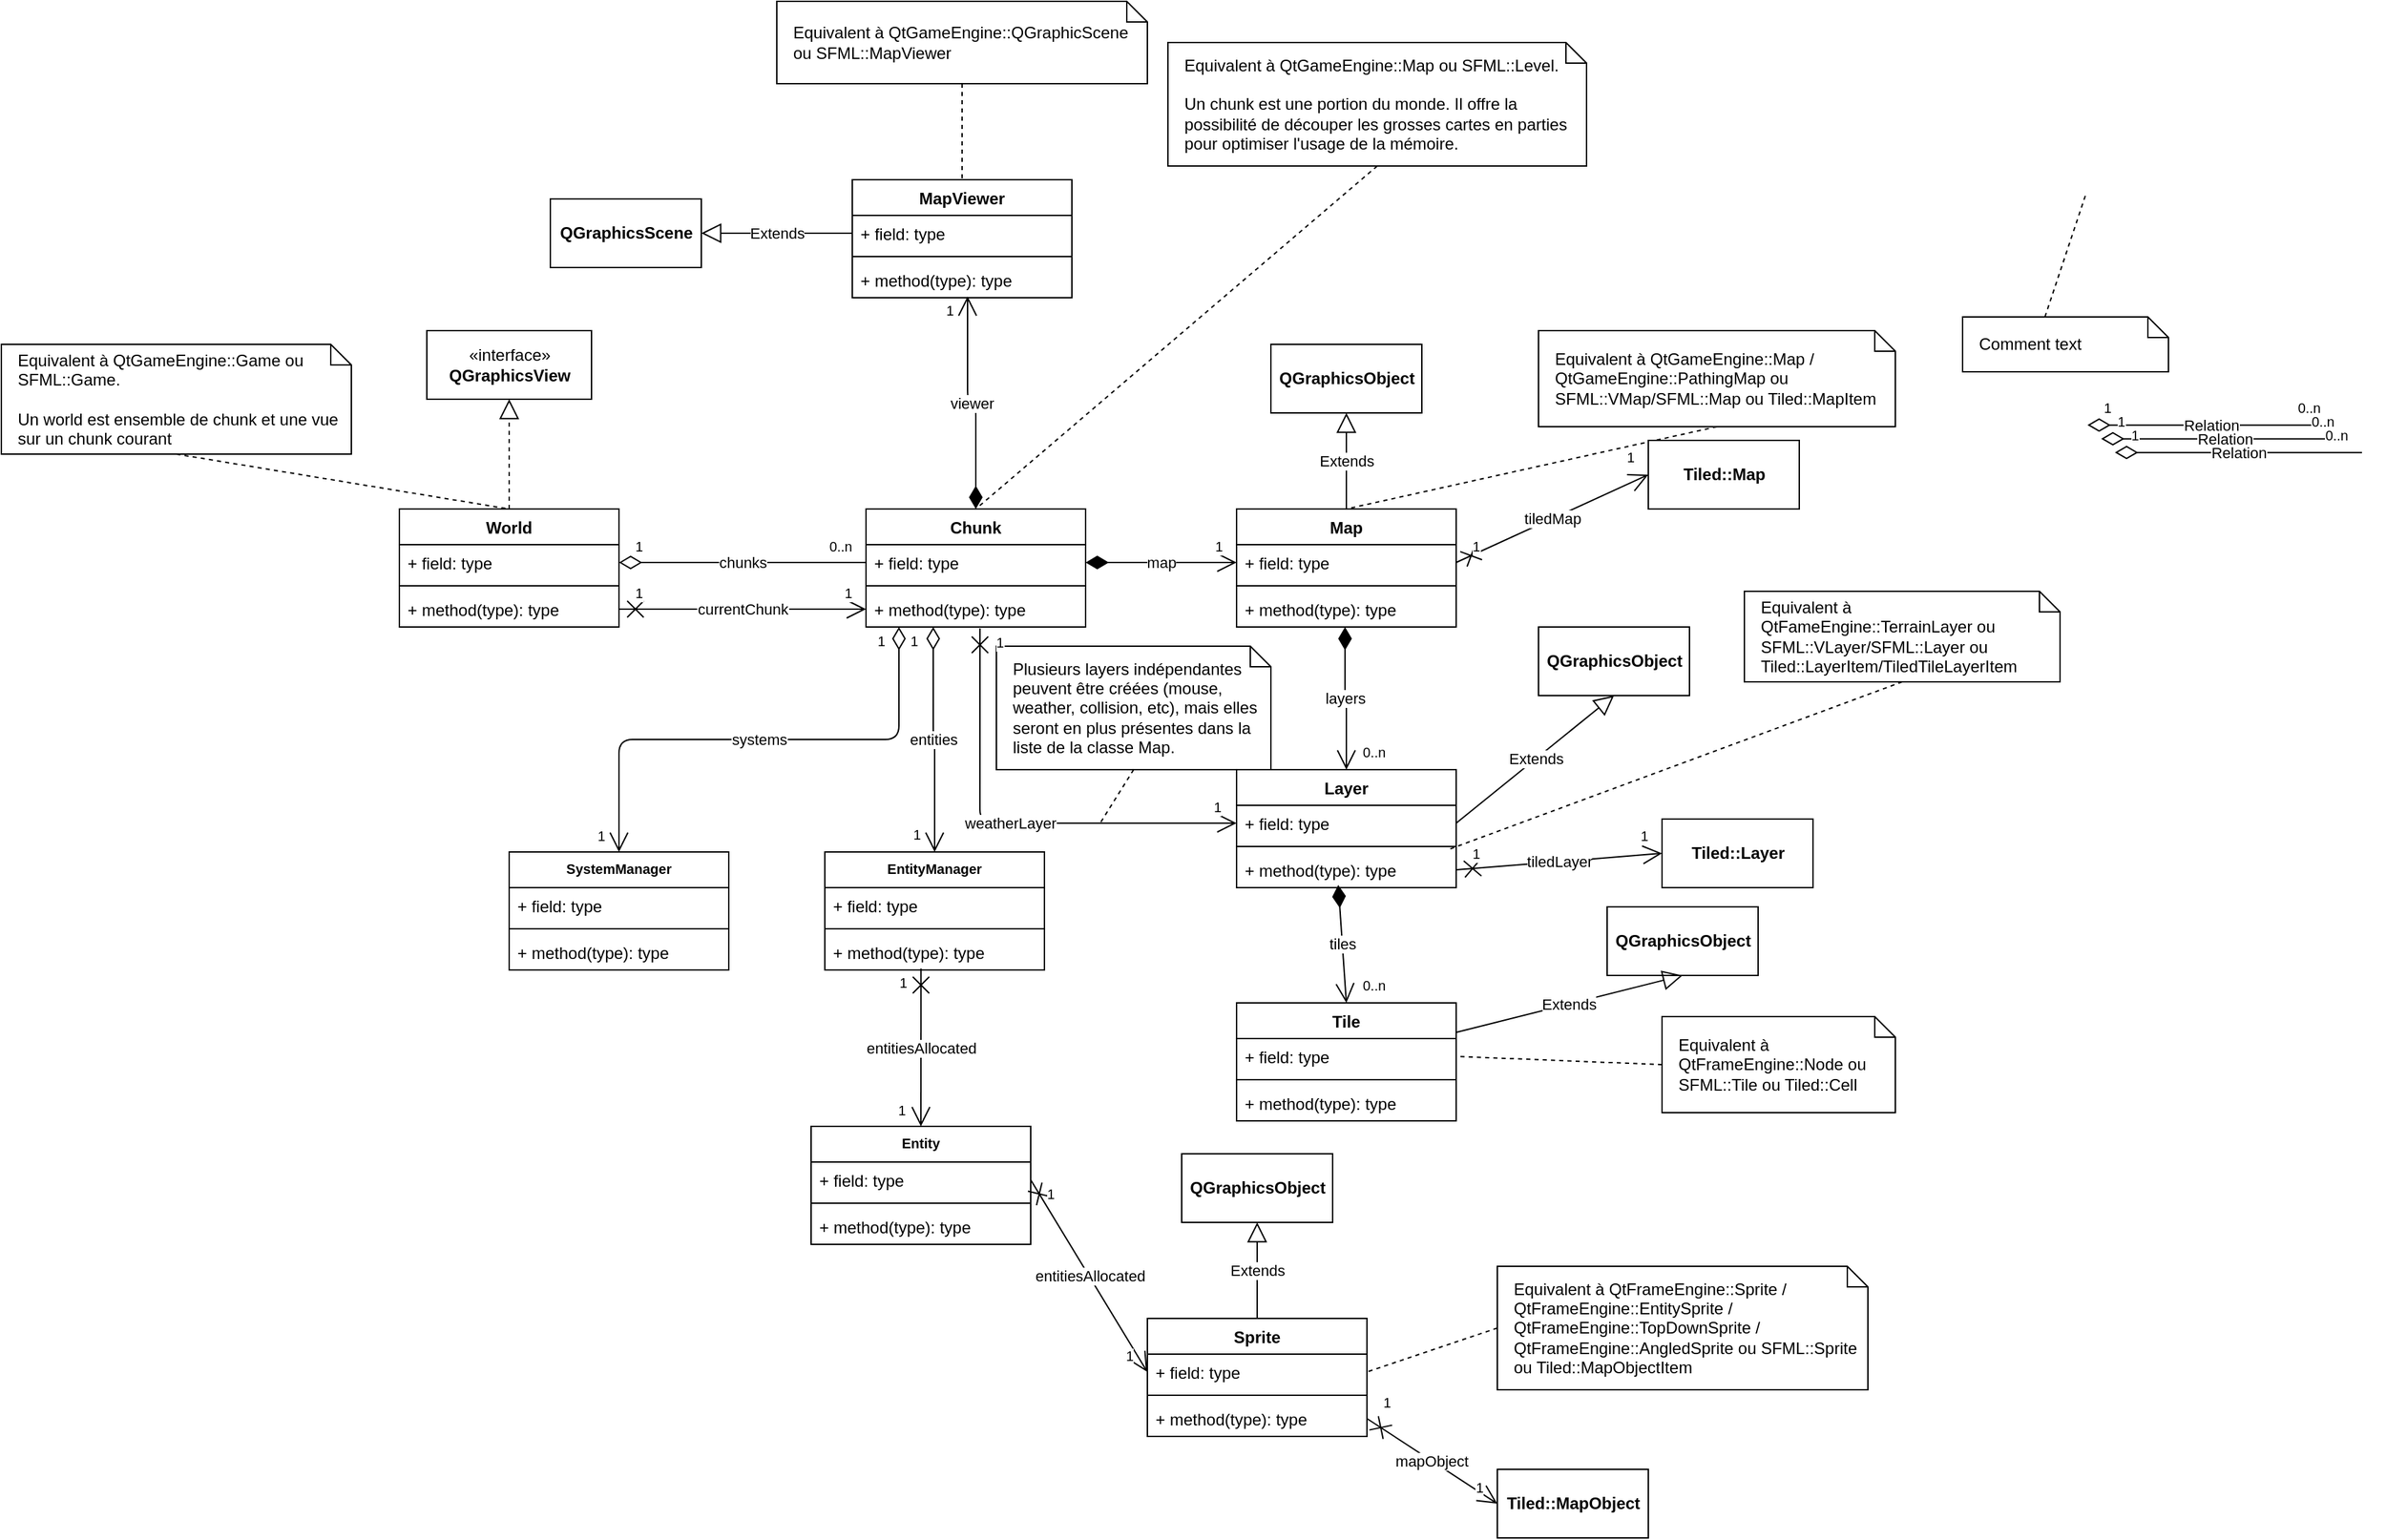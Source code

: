 <mxfile version="13.9.9" type="device"><diagram id="xiOiq24JkSzProiSVCCY" name="Page-1"><mxGraphModel dx="2591" dy="2486" grid="1" gridSize="10" guides="1" tooltips="1" connect="1" arrows="1" fold="1" page="1" pageScale="1" pageWidth="1169" pageHeight="1654" math="0" shadow="0"><root><mxCell id="0"/><mxCell id="1" parent="0"/><mxCell id="bohhxA9WNWS1U3EAJLv6-5" value="Map" style="swimlane;fontStyle=1;align=center;verticalAlign=top;childLayout=stackLayout;horizontal=1;startSize=26;horizontalStack=0;resizeParent=1;resizeParentMax=0;resizeLast=0;collapsible=1;marginBottom=0;" parent="1" vertex="1"><mxGeometry x="640" y="140" width="160" height="86" as="geometry"/></mxCell><mxCell id="bohhxA9WNWS1U3EAJLv6-6" value="+ field: type" style="text;strokeColor=none;fillColor=none;align=left;verticalAlign=top;spacingLeft=4;spacingRight=4;overflow=hidden;rotatable=0;points=[[0,0.5],[1,0.5]];portConstraint=eastwest;" parent="bohhxA9WNWS1U3EAJLv6-5" vertex="1"><mxGeometry y="26" width="160" height="26" as="geometry"/></mxCell><mxCell id="bohhxA9WNWS1U3EAJLv6-7" value="" style="line;strokeWidth=1;fillColor=none;align=left;verticalAlign=middle;spacingTop=-1;spacingLeft=3;spacingRight=3;rotatable=0;labelPosition=right;points=[];portConstraint=eastwest;" parent="bohhxA9WNWS1U3EAJLv6-5" vertex="1"><mxGeometry y="52" width="160" height="8" as="geometry"/></mxCell><mxCell id="bohhxA9WNWS1U3EAJLv6-8" value="+ method(type): type" style="text;strokeColor=none;fillColor=none;align=left;verticalAlign=top;spacingLeft=4;spacingRight=4;overflow=hidden;rotatable=0;points=[[0,0.5],[1,0.5]];portConstraint=eastwest;" parent="bohhxA9WNWS1U3EAJLv6-5" vertex="1"><mxGeometry y="60" width="160" height="26" as="geometry"/></mxCell><mxCell id="bohhxA9WNWS1U3EAJLv6-9" value="Layer" style="swimlane;fontStyle=1;align=center;verticalAlign=top;childLayout=stackLayout;horizontal=1;startSize=26;horizontalStack=0;resizeParent=1;resizeParentMax=0;resizeLast=0;collapsible=1;marginBottom=0;" parent="1" vertex="1"><mxGeometry x="640" y="330" width="160" height="86" as="geometry"/></mxCell><mxCell id="bohhxA9WNWS1U3EAJLv6-10" value="+ field: type" style="text;strokeColor=none;fillColor=none;align=left;verticalAlign=top;spacingLeft=4;spacingRight=4;overflow=hidden;rotatable=0;points=[[0,0.5],[1,0.5]];portConstraint=eastwest;" parent="bohhxA9WNWS1U3EAJLv6-9" vertex="1"><mxGeometry y="26" width="160" height="26" as="geometry"/></mxCell><mxCell id="bohhxA9WNWS1U3EAJLv6-11" value="" style="line;strokeWidth=1;fillColor=none;align=left;verticalAlign=middle;spacingTop=-1;spacingLeft=3;spacingRight=3;rotatable=0;labelPosition=right;points=[];portConstraint=eastwest;" parent="bohhxA9WNWS1U3EAJLv6-9" vertex="1"><mxGeometry y="52" width="160" height="8" as="geometry"/></mxCell><mxCell id="bohhxA9WNWS1U3EAJLv6-12" value="+ method(type): type" style="text;strokeColor=none;fillColor=none;align=left;verticalAlign=top;spacingLeft=4;spacingRight=4;overflow=hidden;rotatable=0;points=[[0,0.5],[1,0.5]];portConstraint=eastwest;" parent="bohhxA9WNWS1U3EAJLv6-9" vertex="1"><mxGeometry y="60" width="160" height="26" as="geometry"/></mxCell><mxCell id="bxOdq--mQ42lOuyjaQym-1" value="Equivalent à QtGameEngine::Game ou SFML::Game.&lt;br&gt;&lt;br&gt;Un world est ensemble de chunk et une vue sur un chunk courant" style="shape=note;size=15;align=left;spacingLeft=10;html=1;whiteSpace=wrap;" parent="1" vertex="1"><mxGeometry x="-260" y="20" width="255" height="80" as="geometry"/></mxCell><mxCell id="bxOdq--mQ42lOuyjaQym-2" value="" style="edgeStyle=none;endArrow=none;exitX=0.5;exitY=1;dashed=1;html=1;exitDx=0;exitDy=0;exitPerimeter=0;entryX=0.5;entryY=0;entryDx=0;entryDy=0;" parent="1" source="bxOdq--mQ42lOuyjaQym-1" target="bohhxA9WNWS1U3EAJLv6-1" edge="1"><mxGeometry x="1" relative="1" as="geometry"><mxPoint x="700" y="520" as="targetPoint"/></mxGeometry></mxCell><mxCell id="bxOdq--mQ42lOuyjaQym-4" value="Comment text" style="shape=note;size=15;align=left;spacingLeft=10;html=1;whiteSpace=wrap;" parent="1" vertex="1"><mxGeometry x="1169" width="150" height="40" as="geometry"/></mxCell><mxCell id="bxOdq--mQ42lOuyjaQym-5" value="" style="edgeStyle=none;endArrow=none;exitX=0.4;exitY=0;dashed=1;html=1;" parent="1" source="bxOdq--mQ42lOuyjaQym-4" edge="1"><mxGeometry x="1" relative="1" as="geometry"><mxPoint x="1259" y="-90" as="targetPoint"/></mxGeometry></mxCell><mxCell id="bxOdq--mQ42lOuyjaQym-6" value="Equivalent à QtGameEngine::QGraphicScene ou SFML::MapViewer" style="shape=note;size=15;align=left;spacingLeft=10;html=1;whiteSpace=wrap;" parent="1" vertex="1"><mxGeometry x="305" y="-230" width="270" height="60" as="geometry"/></mxCell><mxCell id="bxOdq--mQ42lOuyjaQym-7" value="" style="edgeStyle=none;endArrow=none;exitX=0.5;exitY=1;dashed=1;html=1;entryX=0.5;entryY=0;entryDx=0;entryDy=0;exitDx=0;exitDy=0;exitPerimeter=0;" parent="1" source="bxOdq--mQ42lOuyjaQym-6" target="bxOdq--mQ42lOuyjaQym-83" edge="1"><mxGeometry x="1" relative="1" as="geometry"><mxPoint x="1070" y="30" as="targetPoint"/></mxGeometry></mxCell><mxCell id="bxOdq--mQ42lOuyjaQym-8" value="Plusieurs layers indépendantes peuvent être créées (mouse, weather, collision, etc), mais elles seront en plus présentes dans la liste de la classe Map." style="shape=note;size=15;align=left;spacingLeft=10;html=1;whiteSpace=wrap;" parent="1" vertex="1"><mxGeometry x="465" y="240" width="200" height="90" as="geometry"/></mxCell><mxCell id="bxOdq--mQ42lOuyjaQym-9" value="" style="edgeStyle=none;endArrow=none;exitX=0.5;exitY=1;dashed=1;html=1;exitDx=0;exitDy=0;exitPerimeter=0;" parent="1" source="bxOdq--mQ42lOuyjaQym-8" edge="1"><mxGeometry x="1" relative="1" as="geometry"><mxPoint x="540" y="370" as="targetPoint"/></mxGeometry></mxCell><mxCell id="bxOdq--mQ42lOuyjaQym-10" value="Equivalent à QtGameEngine::Map ou SFML::Level.&lt;br&gt;&lt;br&gt;Un chunk est une portion du monde. Il offre la possibilité de découper les grosses cartes en parties pour optimiser l'usage de la mémoire." style="shape=note;size=15;align=left;spacingLeft=10;html=1;whiteSpace=wrap;" parent="1" vertex="1"><mxGeometry x="590" y="-200" width="305" height="90" as="geometry"/></mxCell><mxCell id="bxOdq--mQ42lOuyjaQym-11" value="" style="edgeStyle=none;endArrow=none;exitX=0.5;exitY=1;dashed=1;html=1;exitDx=0;exitDy=0;exitPerimeter=0;entryX=0.5;entryY=0;entryDx=0;entryDy=0;" parent="1" source="bxOdq--mQ42lOuyjaQym-10" target="bxOdq--mQ42lOuyjaQym-24" edge="1"><mxGeometry x="1" relative="1" as="geometry"><mxPoint x="560" y="-40" as="targetPoint"/></mxGeometry></mxCell><mxCell id="bxOdq--mQ42lOuyjaQym-21" value="chunks" style="endArrow=none;html=1;endSize=0;startArrow=diamondThin;startSize=14;startFill=0;endFill=0;exitX=1;exitY=0.5;exitDx=0;exitDy=0;align=center;targetPerimeterSpacing=0;entryX=0;entryY=0.5;entryDx=0;entryDy=0;sourcePerimeterSpacing=0;" parent="1" source="bohhxA9WNWS1U3EAJLv6-2" target="bxOdq--mQ42lOuyjaQym-25" edge="1"><mxGeometry relative="1" as="geometry"><mxPoint x="1010" y="306" as="sourcePoint"/><mxPoint x="300" y="60" as="targetPoint"/></mxGeometry></mxCell><mxCell id="bxOdq--mQ42lOuyjaQym-22" value="1" style="resizable=0;align=left;verticalAlign=bottom;labelBackgroundColor=#ffffff;fontSize=10;spacing=0;spacingLeft=12;spacingBottom=6;spacingRight=12;html=1;" parent="bxOdq--mQ42lOuyjaQym-21" connectable="0" vertex="1"><mxGeometry x="-1" relative="1" as="geometry"/></mxCell><mxCell id="bxOdq--mQ42lOuyjaQym-23" value="0..n" style="resizable=0;html=1;align=right;verticalAlign=bottom;labelBackgroundColor=#ffffff;fontSize=10;spacing=0;spacingLeft=12;spacingRight=12;spacingTop=0;spacingBottom=6;" parent="bxOdq--mQ42lOuyjaQym-21" connectable="0" vertex="1"><mxGeometry x="1" relative="1" as="geometry"/></mxCell><mxCell id="bohhxA9WNWS1U3EAJLv6-1" value="World" style="swimlane;fontStyle=1;align=center;verticalAlign=top;childLayout=stackLayout;horizontal=1;startSize=26;horizontalStack=0;resizeParent=1;resizeParentMax=0;resizeLast=0;collapsible=1;marginBottom=0;" parent="1" vertex="1"><mxGeometry x="30" y="140" width="160" height="86" as="geometry"/></mxCell><mxCell id="bohhxA9WNWS1U3EAJLv6-2" value="+ field: type" style="text;strokeColor=none;fillColor=none;align=left;verticalAlign=top;spacingLeft=4;spacingRight=4;overflow=hidden;rotatable=0;points=[[0,0.5],[1,0.5]];portConstraint=eastwest;" parent="bohhxA9WNWS1U3EAJLv6-1" vertex="1"><mxGeometry y="26" width="160" height="26" as="geometry"/></mxCell><mxCell id="bohhxA9WNWS1U3EAJLv6-3" value="" style="line;strokeWidth=1;fillColor=none;align=left;verticalAlign=middle;spacingTop=-1;spacingLeft=3;spacingRight=3;rotatable=0;labelPosition=right;points=[];portConstraint=eastwest;" parent="bohhxA9WNWS1U3EAJLv6-1" vertex="1"><mxGeometry y="52" width="160" height="8" as="geometry"/></mxCell><mxCell id="bohhxA9WNWS1U3EAJLv6-4" value="+ method(type): type" style="text;strokeColor=none;fillColor=none;align=left;verticalAlign=top;spacingLeft=4;spacingRight=4;overflow=hidden;rotatable=0;points=[[0,0.5],[1,0.5]];portConstraint=eastwest;" parent="bohhxA9WNWS1U3EAJLv6-1" vertex="1"><mxGeometry y="60" width="160" height="26" as="geometry"/></mxCell><mxCell id="bxOdq--mQ42lOuyjaQym-24" value="Chunk" style="swimlane;fontStyle=1;align=center;verticalAlign=top;childLayout=stackLayout;horizontal=1;startSize=26;horizontalStack=0;resizeParent=1;resizeParentMax=0;resizeLast=0;collapsible=1;marginBottom=0;" parent="1" vertex="1"><mxGeometry x="370" y="140" width="160" height="86" as="geometry"/></mxCell><mxCell id="bxOdq--mQ42lOuyjaQym-25" value="+ field: type" style="text;strokeColor=none;fillColor=none;align=left;verticalAlign=top;spacingLeft=4;spacingRight=4;overflow=hidden;rotatable=0;points=[[0,0.5],[1,0.5]];portConstraint=eastwest;" parent="bxOdq--mQ42lOuyjaQym-24" vertex="1"><mxGeometry y="26" width="160" height="26" as="geometry"/></mxCell><mxCell id="bxOdq--mQ42lOuyjaQym-26" value="" style="line;strokeWidth=1;fillColor=none;align=left;verticalAlign=middle;spacingTop=-1;spacingLeft=3;spacingRight=3;rotatable=0;labelPosition=right;points=[];portConstraint=eastwest;" parent="bxOdq--mQ42lOuyjaQym-24" vertex="1"><mxGeometry y="52" width="160" height="8" as="geometry"/></mxCell><mxCell id="bxOdq--mQ42lOuyjaQym-27" value="+ method(type): type" style="text;strokeColor=none;fillColor=none;align=left;verticalAlign=top;spacingLeft=4;spacingRight=4;overflow=hidden;rotatable=0;points=[[0,0.5],[1,0.5]];portConstraint=eastwest;" parent="bxOdq--mQ42lOuyjaQym-24" vertex="1"><mxGeometry y="60" width="160" height="26" as="geometry"/></mxCell><mxCell id="bxOdq--mQ42lOuyjaQym-38" value="viewer" style="endArrow=diamondThin;html=1;endSize=14;startArrow=open;startSize=12;startFill=0;edgeStyle=orthogonalEdgeStyle;endFill=1;align=center;targetPerimeterSpacing=0;entryX=0.5;entryY=0;entryDx=0;entryDy=0;sourcePerimeterSpacing=0;exitX=0.525;exitY=0.962;exitDx=0;exitDy=0;exitPerimeter=0;" parent="1" source="bxOdq--mQ42lOuyjaQym-86" target="bxOdq--mQ42lOuyjaQym-24" edge="1"><mxGeometry relative="1" as="geometry"><mxPoint x="300" y="80" as="sourcePoint"/><mxPoint x="360" y="100" as="targetPoint"/></mxGeometry></mxCell><mxCell id="bxOdq--mQ42lOuyjaQym-39" value="1" style="resizable=0;align=right;verticalAlign=top;labelBackgroundColor=#ffffff;fontSize=10;spacing=0;spacingLeft=12;spacingBottom=6;spacingRight=12;html=1;" parent="bxOdq--mQ42lOuyjaQym-38" connectable="0" vertex="1"><mxGeometry x="-1" relative="1" as="geometry"/></mxCell><mxCell id="bxOdq--mQ42lOuyjaQym-41" value="weatherLayer" style="endArrow=open;html=1;endSize=12;startArrow=cross;startSize=10;startFill=0;edgeStyle=orthogonalEdgeStyle;endFill=0;exitX=0.519;exitY=1.038;exitDx=0;exitDy=0;align=center;targetPerimeterSpacing=0;sourcePerimeterSpacing=0;entryX=0;entryY=0.5;entryDx=0;entryDy=0;exitPerimeter=0;" parent="1" source="bxOdq--mQ42lOuyjaQym-27" target="bohhxA9WNWS1U3EAJLv6-10" edge="1"><mxGeometry relative="1" as="geometry"><mxPoint x="600" y="510" as="sourcePoint"/><mxPoint x="560" y="400" as="targetPoint"/><Array as="points"><mxPoint x="453" y="369"/></Array></mxGeometry></mxCell><mxCell id="bxOdq--mQ42lOuyjaQym-42" value="1" style="resizable=0;align=left;verticalAlign=top;labelBackgroundColor=#ffffff;fontSize=10;spacing=0;spacingLeft=12;spacingBottom=6;spacingRight=12;html=1;" parent="bxOdq--mQ42lOuyjaQym-41" connectable="0" vertex="1"><mxGeometry x="-1" relative="1" as="geometry"/></mxCell><mxCell id="bxOdq--mQ42lOuyjaQym-43" value="1" style="resizable=0;html=1;align=right;verticalAlign=bottom;labelBackgroundColor=#ffffff;fontSize=10;spacing=0;spacingLeft=12;spacingRight=12;spacingTop=0;spacingBottom=6;" parent="bxOdq--mQ42lOuyjaQym-41" connectable="0" vertex="1"><mxGeometry x="1" relative="1" as="geometry"/></mxCell><mxCell id="bxOdq--mQ42lOuyjaQym-44" value="layers" style="endArrow=open;html=1;endSize=12;startArrow=diamondThin;startSize=14;startFill=1;edgeStyle=orthogonalEdgeStyle;endFill=0;exitX=0.494;exitY=1;exitDx=0;exitDy=0;align=center;targetPerimeterSpacing=0;sourcePerimeterSpacing=0;exitPerimeter=0;entryX=0.5;entryY=0;entryDx=0;entryDy=0;" parent="1" source="bohhxA9WNWS1U3EAJLv6-8" target="bohhxA9WNWS1U3EAJLv6-9" edge="1"><mxGeometry relative="1" as="geometry"><mxPoint x="920" y="432.5" as="sourcePoint"/><mxPoint x="760" y="290" as="targetPoint"/></mxGeometry></mxCell><mxCell id="bxOdq--mQ42lOuyjaQym-46" value="0..n" style="resizable=0;html=1;align=left;verticalAlign=bottom;labelBackgroundColor=#ffffff;fontSize=10;spacing=0;spacingLeft=12;spacingRight=12;spacingTop=0;spacingBottom=6;" parent="bxOdq--mQ42lOuyjaQym-44" connectable="0" vertex="1"><mxGeometry x="1" relative="1" as="geometry"/></mxCell><mxCell id="bxOdq--mQ42lOuyjaQym-47" value="Relation" style="endArrow=none;html=1;endSize=0;startArrow=diamondThin;startSize=14;startFill=0;endFill=0;exitX=1;exitY=0.5;exitDx=0;exitDy=0;align=center;targetPerimeterSpacing=0;entryX=0;entryY=0.5;entryDx=0;entryDy=0;sourcePerimeterSpacing=0;" parent="1" edge="1"><mxGeometry relative="1" as="geometry"><mxPoint x="1260" y="78.82" as="sourcePoint"/><mxPoint x="1440" y="78.82" as="targetPoint"/></mxGeometry></mxCell><mxCell id="bxOdq--mQ42lOuyjaQym-48" value="1" style="resizable=0;align=left;verticalAlign=bottom;labelBackgroundColor=#ffffff;fontSize=10;spacing=0;spacingLeft=12;spacingBottom=6;spacingRight=12;html=1;" parent="bxOdq--mQ42lOuyjaQym-47" connectable="0" vertex="1"><mxGeometry x="-1" relative="1" as="geometry"/></mxCell><mxCell id="bxOdq--mQ42lOuyjaQym-49" value="0..n" style="resizable=0;html=1;align=right;verticalAlign=bottom;labelBackgroundColor=#ffffff;fontSize=10;spacing=0;spacingLeft=12;spacingRight=12;spacingTop=0;spacingBottom=6;" parent="bxOdq--mQ42lOuyjaQym-47" connectable="0" vertex="1"><mxGeometry x="1" relative="1" as="geometry"/></mxCell><mxCell id="bxOdq--mQ42lOuyjaQym-50" value="map" style="endArrow=open;html=1;endSize=12;startArrow=diamondThin;startSize=14;startFill=1;endFill=0;exitX=1;exitY=0.5;exitDx=0;exitDy=0;align=center;targetPerimeterSpacing=0;sourcePerimeterSpacing=0;entryX=0;entryY=0.5;entryDx=0;entryDy=0;" parent="1" source="bxOdq--mQ42lOuyjaQym-25" target="bohhxA9WNWS1U3EAJLv6-6" edge="1"><mxGeometry relative="1" as="geometry"><mxPoint x="965" y="420" as="sourcePoint"/><mxPoint x="600" y="150" as="targetPoint"/></mxGeometry></mxCell><mxCell id="bxOdq--mQ42lOuyjaQym-52" value="1" style="resizable=0;html=1;align=right;verticalAlign=bottom;labelBackgroundColor=#ffffff;fontSize=10;spacing=0;spacingLeft=12;spacingRight=12;spacingTop=0;spacingBottom=6;" parent="bxOdq--mQ42lOuyjaQym-50" connectable="0" vertex="1"><mxGeometry x="1" relative="1" as="geometry"/></mxCell><mxCell id="bxOdq--mQ42lOuyjaQym-53" value="currentChunk" style="endArrow=open;html=1;endSize=12;startArrow=cross;startSize=10;startFill=0;endFill=0;exitX=1;exitY=0.5;exitDx=0;exitDy=0;align=center;targetPerimeterSpacing=0;entryX=0;entryY=0.5;entryDx=0;entryDy=0;sourcePerimeterSpacing=0;" parent="1" source="bohhxA9WNWS1U3EAJLv6-4" target="bxOdq--mQ42lOuyjaQym-27" edge="1"><mxGeometry relative="1" as="geometry"><mxPoint x="200" y="270" as="sourcePoint"/><mxPoint x="380" y="270" as="targetPoint"/></mxGeometry></mxCell><mxCell id="bxOdq--mQ42lOuyjaQym-54" value="1" style="resizable=0;align=left;verticalAlign=bottom;labelBackgroundColor=#ffffff;fontSize=10;spacing=0;spacingLeft=12;spacingBottom=6;spacingRight=12;html=1;" parent="bxOdq--mQ42lOuyjaQym-53" connectable="0" vertex="1"><mxGeometry x="-1" relative="1" as="geometry"/></mxCell><mxCell id="bxOdq--mQ42lOuyjaQym-55" value="1" style="resizable=0;html=1;align=right;verticalAlign=bottom;labelBackgroundColor=#ffffff;fontSize=10;spacing=0;spacingLeft=12;spacingRight=12;spacingTop=0;spacingBottom=6;" parent="bxOdq--mQ42lOuyjaQym-53" connectable="0" vertex="1"><mxGeometry x="1" relative="1" as="geometry"/></mxCell><mxCell id="bxOdq--mQ42lOuyjaQym-61" value="«interface»&lt;br&gt;&lt;b&gt;QGraphicsView&lt;/b&gt;" style="html=1;align=center;" parent="1" vertex="1"><mxGeometry x="50" y="10" width="120" height="50" as="geometry"/></mxCell><mxCell id="bxOdq--mQ42lOuyjaQym-62" value="" style="endArrow=block;dashed=1;endFill=0;endSize=12;html=1;align=center;entryX=0.5;entryY=1;entryDx=0;entryDy=0;exitX=0.5;exitY=0;exitDx=0;exitDy=0;startSize=0;" parent="1" source="bohhxA9WNWS1U3EAJLv6-1" target="bxOdq--mQ42lOuyjaQym-61" edge="1"><mxGeometry width="160" relative="1" as="geometry"><mxPoint x="-120" y="280" as="sourcePoint"/><mxPoint x="40" y="280" as="targetPoint"/></mxGeometry></mxCell><mxCell id="bxOdq--mQ42lOuyjaQym-64" value="&lt;b&gt;QGraphicsScene&lt;/b&gt;" style="html=1;align=center;" parent="1" vertex="1"><mxGeometry x="140" y="-86" width="110" height="50" as="geometry"/></mxCell><mxCell id="bxOdq--mQ42lOuyjaQym-69" value="entities" style="endArrow=open;html=1;endSize=12;startArrow=diamondThin;startSize=14;startFill=0;endFill=0;exitX=0.306;exitY=1;exitDx=0;exitDy=0;align=center;targetPerimeterSpacing=0;entryX=0.5;entryY=0;entryDx=0;entryDy=0;sourcePerimeterSpacing=0;exitPerimeter=0;edgeStyle=orthogonalEdgeStyle;" parent="1" source="bxOdq--mQ42lOuyjaQym-27" target="bohhxA9WNWS1U3EAJLv6-45" edge="1"><mxGeometry relative="1" as="geometry"><mxPoint x="980" y="358" as="sourcePoint"/><mxPoint x="1160" y="358" as="targetPoint"/></mxGeometry></mxCell><mxCell id="bxOdq--mQ42lOuyjaQym-70" value="1" style="resizable=0;align=right;verticalAlign=top;labelBackgroundColor=#ffffff;fontSize=10;spacing=0;spacingLeft=12;spacingBottom=6;spacingRight=12;html=1;" parent="bxOdq--mQ42lOuyjaQym-69" connectable="0" vertex="1"><mxGeometry x="-1" relative="1" as="geometry"/></mxCell><mxCell id="bxOdq--mQ42lOuyjaQym-71" value="1" style="resizable=0;html=1;align=right;verticalAlign=bottom;labelBackgroundColor=#ffffff;fontSize=10;spacing=0;spacingLeft=12;spacingRight=12;spacingTop=0;spacingBottom=6;" parent="bxOdq--mQ42lOuyjaQym-69" connectable="0" vertex="1"><mxGeometry x="1" relative="1" as="geometry"/></mxCell><mxCell id="bohhxA9WNWS1U3EAJLv6-45" value="EntityManager" style="swimlane;fontStyle=1;align=center;verticalAlign=top;childLayout=stackLayout;horizontal=1;startSize=26;horizontalStack=0;resizeParent=1;resizeParentMax=0;resizeLast=0;collapsible=1;marginBottom=0;fontSize=10;" parent="1" vertex="1"><mxGeometry x="340" y="390" width="160" height="86" as="geometry"/></mxCell><mxCell id="bohhxA9WNWS1U3EAJLv6-46" value="+ field: type" style="text;strokeColor=none;fillColor=none;align=left;verticalAlign=top;spacingLeft=4;spacingRight=4;overflow=hidden;rotatable=0;points=[[0,0.5],[1,0.5]];portConstraint=eastwest;" parent="bohhxA9WNWS1U3EAJLv6-45" vertex="1"><mxGeometry y="26" width="160" height="26" as="geometry"/></mxCell><mxCell id="bohhxA9WNWS1U3EAJLv6-47" value="" style="line;strokeWidth=1;fillColor=none;align=left;verticalAlign=middle;spacingTop=-1;spacingLeft=3;spacingRight=3;rotatable=0;labelPosition=right;points=[];portConstraint=eastwest;" parent="bohhxA9WNWS1U3EAJLv6-45" vertex="1"><mxGeometry y="52" width="160" height="8" as="geometry"/></mxCell><mxCell id="bohhxA9WNWS1U3EAJLv6-48" value="+ method(type): type" style="text;strokeColor=none;fillColor=none;align=left;verticalAlign=top;spacingLeft=4;spacingRight=4;overflow=hidden;rotatable=0;points=[[0,0.5],[1,0.5]];portConstraint=eastwest;" parent="bohhxA9WNWS1U3EAJLv6-45" vertex="1"><mxGeometry y="60" width="160" height="26" as="geometry"/></mxCell><mxCell id="bxOdq--mQ42lOuyjaQym-72" value="entitiesAllocated" style="endArrow=open;html=1;endSize=12;startArrow=cross;startSize=10;startFill=0;endFill=0;align=center;targetPerimeterSpacing=0;entryX=0.5;entryY=0;entryDx=0;entryDy=0;sourcePerimeterSpacing=0;exitX=0.438;exitY=0.962;exitDx=0;exitDy=0;exitPerimeter=0;" parent="1" source="bohhxA9WNWS1U3EAJLv6-48" target="bohhxA9WNWS1U3EAJLv6-41" edge="1"><mxGeometry relative="1" as="geometry"><mxPoint x="200" y="350" as="sourcePoint"/><mxPoint x="75.04" y="565" as="targetPoint"/></mxGeometry></mxCell><mxCell id="bxOdq--mQ42lOuyjaQym-73" value="1" style="resizable=0;align=right;verticalAlign=top;labelBackgroundColor=#ffffff;fontSize=10;spacing=0;spacingLeft=12;spacingBottom=6;spacingRight=12;html=1;" parent="bxOdq--mQ42lOuyjaQym-72" connectable="0" vertex="1"><mxGeometry x="-1" relative="1" as="geometry"/></mxCell><mxCell id="bxOdq--mQ42lOuyjaQym-74" value="1" style="resizable=0;html=1;align=right;verticalAlign=bottom;labelBackgroundColor=#ffffff;fontSize=10;spacing=0;spacingLeft=12;spacingRight=12;spacingTop=0;spacingBottom=6;" parent="bxOdq--mQ42lOuyjaQym-72" connectable="0" vertex="1"><mxGeometry x="1" relative="1" as="geometry"/></mxCell><mxCell id="bohhxA9WNWS1U3EAJLv6-41" value="Entity" style="swimlane;fontStyle=1;align=center;verticalAlign=top;childLayout=stackLayout;horizontal=1;startSize=26;horizontalStack=0;resizeParent=1;resizeParentMax=0;resizeLast=0;collapsible=1;marginBottom=0;fontSize=10;" parent="1" vertex="1"><mxGeometry x="330" y="590" width="160" height="86" as="geometry"/></mxCell><mxCell id="bohhxA9WNWS1U3EAJLv6-42" value="+ field: type" style="text;strokeColor=none;fillColor=none;align=left;verticalAlign=top;spacingLeft=4;spacingRight=4;overflow=hidden;rotatable=0;points=[[0,0.5],[1,0.5]];portConstraint=eastwest;" parent="bohhxA9WNWS1U3EAJLv6-41" vertex="1"><mxGeometry y="26" width="160" height="26" as="geometry"/></mxCell><mxCell id="bohhxA9WNWS1U3EAJLv6-43" value="" style="line;strokeWidth=1;fillColor=none;align=left;verticalAlign=middle;spacingTop=-1;spacingLeft=3;spacingRight=3;rotatable=0;labelPosition=right;points=[];portConstraint=eastwest;" parent="bohhxA9WNWS1U3EAJLv6-41" vertex="1"><mxGeometry y="52" width="160" height="8" as="geometry"/></mxCell><mxCell id="bohhxA9WNWS1U3EAJLv6-44" value="+ method(type): type" style="text;strokeColor=none;fillColor=none;align=left;verticalAlign=top;spacingLeft=4;spacingRight=4;overflow=hidden;rotatable=0;points=[[0,0.5],[1,0.5]];portConstraint=eastwest;" parent="bohhxA9WNWS1U3EAJLv6-41" vertex="1"><mxGeometry y="60" width="160" height="26" as="geometry"/></mxCell><mxCell id="bxOdq--mQ42lOuyjaQym-75" value="SystemManager" style="swimlane;fontStyle=1;align=center;verticalAlign=top;childLayout=stackLayout;horizontal=1;startSize=26;horizontalStack=0;resizeParent=1;resizeParentMax=0;resizeLast=0;collapsible=1;marginBottom=0;fontSize=10;" parent="1" vertex="1"><mxGeometry x="110" y="390" width="160" height="86" as="geometry"/></mxCell><mxCell id="bxOdq--mQ42lOuyjaQym-76" value="+ field: type" style="text;strokeColor=none;fillColor=none;align=left;verticalAlign=top;spacingLeft=4;spacingRight=4;overflow=hidden;rotatable=0;points=[[0,0.5],[1,0.5]];portConstraint=eastwest;" parent="bxOdq--mQ42lOuyjaQym-75" vertex="1"><mxGeometry y="26" width="160" height="26" as="geometry"/></mxCell><mxCell id="bxOdq--mQ42lOuyjaQym-77" value="" style="line;strokeWidth=1;fillColor=none;align=left;verticalAlign=middle;spacingTop=-1;spacingLeft=3;spacingRight=3;rotatable=0;labelPosition=right;points=[];portConstraint=eastwest;" parent="bxOdq--mQ42lOuyjaQym-75" vertex="1"><mxGeometry y="52" width="160" height="8" as="geometry"/></mxCell><mxCell id="bxOdq--mQ42lOuyjaQym-78" value="+ method(type): type" style="text;strokeColor=none;fillColor=none;align=left;verticalAlign=top;spacingLeft=4;spacingRight=4;overflow=hidden;rotatable=0;points=[[0,0.5],[1,0.5]];portConstraint=eastwest;" parent="bxOdq--mQ42lOuyjaQym-75" vertex="1"><mxGeometry y="60" width="160" height="26" as="geometry"/></mxCell><mxCell id="bxOdq--mQ42lOuyjaQym-79" value="systems" style="endArrow=open;html=1;endSize=12;startArrow=diamondThin;startSize=14;startFill=0;edgeStyle=orthogonalEdgeStyle;endFill=0;align=center;targetPerimeterSpacing=0;entryX=0.5;entryY=0;entryDx=0;entryDy=0;sourcePerimeterSpacing=0;exitX=0.15;exitY=1;exitDx=0;exitDy=0;exitPerimeter=0;" parent="1" source="bxOdq--mQ42lOuyjaQym-27" target="bxOdq--mQ42lOuyjaQym-75" edge="1"><mxGeometry relative="1" as="geometry"><mxPoint x="350" y="270" as="sourcePoint"/><mxPoint x="301.04" y="444" as="targetPoint"/></mxGeometry></mxCell><mxCell id="bxOdq--mQ42lOuyjaQym-80" value="1" style="resizable=0;align=right;verticalAlign=top;labelBackgroundColor=#ffffff;fontSize=10;spacing=0;spacingLeft=12;spacingBottom=6;spacingRight=12;html=1;" parent="bxOdq--mQ42lOuyjaQym-79" connectable="0" vertex="1"><mxGeometry x="-1" relative="1" as="geometry"/></mxCell><mxCell id="bxOdq--mQ42lOuyjaQym-81" value="1" style="resizable=0;html=1;align=right;verticalAlign=bottom;labelBackgroundColor=#ffffff;fontSize=10;spacing=0;spacingLeft=12;spacingRight=12;spacingTop=0;spacingBottom=6;" parent="bxOdq--mQ42lOuyjaQym-79" connectable="0" vertex="1"><mxGeometry x="1" relative="1" as="geometry"/></mxCell><mxCell id="bxOdq--mQ42lOuyjaQym-87" value="Extends" style="endArrow=block;endSize=12;endFill=0;html=1;align=center;exitX=0;exitY=0.5;exitDx=0;exitDy=0;entryX=1;entryY=0.5;entryDx=0;entryDy=0;startSize=0;" parent="1" source="bxOdq--mQ42lOuyjaQym-84" target="bxOdq--mQ42lOuyjaQym-64" edge="1"><mxGeometry width="160" relative="1" as="geometry"><mxPoint x="200" y="20" as="sourcePoint"/><mxPoint x="360" y="20" as="targetPoint"/></mxGeometry></mxCell><mxCell id="bxOdq--mQ42lOuyjaQym-97" value="Relation" style="endArrow=none;html=1;endSize=0;startArrow=diamondThin;startSize=14;startFill=0;endFill=0;exitX=1;exitY=0.5;exitDx=0;exitDy=0;align=center;targetPerimeterSpacing=0;entryX=0;entryY=0.5;entryDx=0;entryDy=0;sourcePerimeterSpacing=0;" parent="1" edge="1"><mxGeometry relative="1" as="geometry"><mxPoint x="1270" y="88.82" as="sourcePoint"/><mxPoint x="1450" y="88.82" as="targetPoint"/></mxGeometry></mxCell><mxCell id="bxOdq--mQ42lOuyjaQym-98" value="1" style="resizable=0;align=left;verticalAlign=bottom;labelBackgroundColor=#ffffff;fontSize=10;spacing=0;spacingLeft=12;spacingBottom=6;spacingRight=12;html=1;" parent="bxOdq--mQ42lOuyjaQym-97" connectable="0" vertex="1"><mxGeometry x="-1" relative="1" as="geometry"/></mxCell><mxCell id="bxOdq--mQ42lOuyjaQym-99" value="0..n" style="resizable=0;html=1;align=right;verticalAlign=bottom;labelBackgroundColor=#ffffff;fontSize=10;spacing=0;spacingLeft=12;spacingRight=12;spacingTop=0;spacingBottom=6;" parent="bxOdq--mQ42lOuyjaQym-97" connectable="0" vertex="1"><mxGeometry x="1" relative="1" as="geometry"/></mxCell><mxCell id="bxOdq--mQ42lOuyjaQym-100" value="Relation" style="endArrow=none;html=1;endSize=0;startArrow=diamondThin;startSize=14;startFill=0;endFill=0;exitX=1;exitY=0.5;exitDx=0;exitDy=0;align=center;targetPerimeterSpacing=0;entryX=0;entryY=0.5;entryDx=0;entryDy=0;sourcePerimeterSpacing=0;" parent="1" edge="1"><mxGeometry relative="1" as="geometry"><mxPoint x="1280" y="98.82" as="sourcePoint"/><mxPoint x="1460" y="98.82" as="targetPoint"/></mxGeometry></mxCell><mxCell id="bxOdq--mQ42lOuyjaQym-101" value="1" style="resizable=0;align=left;verticalAlign=bottom;labelBackgroundColor=#ffffff;fontSize=10;spacing=0;spacingLeft=12;spacingBottom=6;spacingRight=12;html=1;" parent="bxOdq--mQ42lOuyjaQym-100" connectable="0" vertex="1"><mxGeometry x="-1" relative="1" as="geometry"/></mxCell><mxCell id="bxOdq--mQ42lOuyjaQym-102" value="0..n" style="resizable=0;html=1;align=right;verticalAlign=bottom;labelBackgroundColor=#ffffff;fontSize=10;spacing=0;spacingLeft=12;spacingRight=12;spacingTop=0;spacingBottom=6;" parent="bxOdq--mQ42lOuyjaQym-100" connectable="0" vertex="1"><mxGeometry x="1" relative="1" as="geometry"/></mxCell><mxCell id="bxOdq--mQ42lOuyjaQym-83" value="MapViewer" style="swimlane;fontStyle=1;align=center;verticalAlign=top;childLayout=stackLayout;horizontal=1;startSize=26;horizontalStack=0;resizeParent=1;resizeParentMax=0;resizeLast=0;collapsible=1;marginBottom=0;" parent="1" vertex="1"><mxGeometry x="360" y="-100" width="160" height="86" as="geometry"/></mxCell><mxCell id="bxOdq--mQ42lOuyjaQym-84" value="+ field: type" style="text;strokeColor=none;fillColor=none;align=left;verticalAlign=top;spacingLeft=4;spacingRight=4;overflow=hidden;rotatable=0;points=[[0,0.5],[1,0.5]];portConstraint=eastwest;" parent="bxOdq--mQ42lOuyjaQym-83" vertex="1"><mxGeometry y="26" width="160" height="26" as="geometry"/></mxCell><mxCell id="bxOdq--mQ42lOuyjaQym-85" value="" style="line;strokeWidth=1;fillColor=none;align=left;verticalAlign=middle;spacingTop=-1;spacingLeft=3;spacingRight=3;rotatable=0;labelPosition=right;points=[];portConstraint=eastwest;" parent="bxOdq--mQ42lOuyjaQym-83" vertex="1"><mxGeometry y="52" width="160" height="8" as="geometry"/></mxCell><mxCell id="bxOdq--mQ42lOuyjaQym-86" value="+ method(type): type" style="text;strokeColor=none;fillColor=none;align=left;verticalAlign=top;spacingLeft=4;spacingRight=4;overflow=hidden;rotatable=0;points=[[0,0.5],[1,0.5]];portConstraint=eastwest;" parent="bxOdq--mQ42lOuyjaQym-83" vertex="1"><mxGeometry y="60" width="160" height="26" as="geometry"/></mxCell><mxCell id="bxOdq--mQ42lOuyjaQym-112" value="Equivalent à QtFrameEngine::Node ou SFML::Tile ou Tiled::Cell" style="shape=note;size=15;align=left;spacingLeft=10;html=1;whiteSpace=wrap;" parent="1" vertex="1"><mxGeometry x="950" y="510" width="170" height="70" as="geometry"/></mxCell><mxCell id="bxOdq--mQ42lOuyjaQym-113" value="" style="edgeStyle=none;endArrow=none;exitX=0;exitY=0.5;dashed=1;html=1;entryX=1;entryY=0.5;entryDx=0;entryDy=0;exitDx=0;exitDy=0;exitPerimeter=0;" parent="1" source="bxOdq--mQ42lOuyjaQym-112" target="bxOdq--mQ42lOuyjaQym-131" edge="1"><mxGeometry x="1" relative="1" as="geometry"><mxPoint x="1030" y="390" as="targetPoint"/></mxGeometry></mxCell><mxCell id="bxOdq--mQ42lOuyjaQym-114" value="Equivalent à QtFameEngine::TerrainLayer ou SFML::VLayer/SFML::Layer ou Tiled::LayerItem/TiledTileLayerItem" style="shape=note;size=15;align=left;spacingLeft=10;html=1;whiteSpace=wrap;" parent="1" vertex="1"><mxGeometry x="1010" y="200" width="230" height="66" as="geometry"/></mxCell><mxCell id="bxOdq--mQ42lOuyjaQym-115" value="" style="edgeStyle=none;endArrow=none;exitX=0.5;exitY=1;dashed=1;html=1;entryX=0.969;entryY=1.231;entryDx=0;entryDy=0;entryPerimeter=0;exitDx=0;exitDy=0;exitPerimeter=0;" parent="1" source="bxOdq--mQ42lOuyjaQym-114" target="bohhxA9WNWS1U3EAJLv6-10" edge="1"><mxGeometry x="1" relative="1" as="geometry"><mxPoint x="1080" y="40" as="targetPoint"/></mxGeometry></mxCell><mxCell id="bxOdq--mQ42lOuyjaQym-116" value="Equivalent à QtGameEngine::Map / QtGameEngine::PathingMap&amp;nbsp;ou SFML::VMap/SFML::Map ou Tiled::MapItem" style="shape=note;size=15;align=left;spacingLeft=10;html=1;whiteSpace=wrap;" parent="1" vertex="1"><mxGeometry x="860" y="10" width="260" height="70" as="geometry"/></mxCell><mxCell id="bxOdq--mQ42lOuyjaQym-117" value="" style="edgeStyle=none;endArrow=none;exitX=0.5;exitY=1;dashed=1;html=1;exitDx=0;exitDy=0;exitPerimeter=0;entryX=0.5;entryY=0;entryDx=0;entryDy=0;" parent="1" source="bxOdq--mQ42lOuyjaQym-116" target="bohhxA9WNWS1U3EAJLv6-5" edge="1"><mxGeometry x="1" relative="1" as="geometry"><mxPoint x="960" y="-86" as="targetPoint"/></mxGeometry></mxCell><mxCell id="bxOdq--mQ42lOuyjaQym-118" value="&lt;b&gt;QGraphicsObject&lt;/b&gt;" style="html=1;align=center;" parent="1" vertex="1"><mxGeometry x="665" y="20" width="110" height="50" as="geometry"/></mxCell><mxCell id="bxOdq--mQ42lOuyjaQym-119" value="Extends" style="endArrow=block;endSize=12;endFill=0;html=1;align=center;exitX=0.5;exitY=0;exitDx=0;exitDy=0;entryX=0.5;entryY=1;entryDx=0;entryDy=0;startSize=0;" parent="1" source="bohhxA9WNWS1U3EAJLv6-5" target="bxOdq--mQ42lOuyjaQym-118" edge="1"><mxGeometry width="160" relative="1" as="geometry"><mxPoint x="750" y="90" as="sourcePoint"/><mxPoint x="640" y="90" as="targetPoint"/></mxGeometry></mxCell><mxCell id="bxOdq--mQ42lOuyjaQym-120" value="&lt;b&gt;QGraphicsObject&lt;/b&gt;" style="html=1;align=center;" parent="1" vertex="1"><mxGeometry x="860" y="226" width="110" height="50" as="geometry"/></mxCell><mxCell id="bxOdq--mQ42lOuyjaQym-121" value="Extends" style="endArrow=block;endSize=12;endFill=0;html=1;align=center;exitX=1;exitY=0.5;exitDx=0;exitDy=0;entryX=0.5;entryY=1;entryDx=0;entryDy=0;startSize=0;" parent="1" source="bohhxA9WNWS1U3EAJLv6-10" target="bxOdq--mQ42lOuyjaQym-120" edge="1"><mxGeometry width="160" relative="1" as="geometry"><mxPoint x="910" y="420" as="sourcePoint"/><mxPoint x="910" y="350" as="targetPoint"/></mxGeometry></mxCell><mxCell id="bxOdq--mQ42lOuyjaQym-122" value="&lt;b&gt;Tiled::Map&lt;/b&gt;" style="html=1;align=center;" parent="1" vertex="1"><mxGeometry x="940" y="90" width="110" height="50" as="geometry"/></mxCell><mxCell id="bxOdq--mQ42lOuyjaQym-123" value="tiledMap" style="endArrow=open;html=1;endSize=12;startArrow=cross;startSize=10;startFill=0;endFill=0;exitX=1;exitY=0.5;exitDx=0;exitDy=0;align=center;targetPerimeterSpacing=0;entryX=0;entryY=0.5;entryDx=0;entryDy=0;sourcePerimeterSpacing=0;" parent="1" source="bohhxA9WNWS1U3EAJLv6-6" target="bxOdq--mQ42lOuyjaQym-122" edge="1"><mxGeometry relative="1" as="geometry"><mxPoint x="1100" y="140" as="sourcePoint"/><mxPoint x="1280" y="140" as="targetPoint"/></mxGeometry></mxCell><mxCell id="bxOdq--mQ42lOuyjaQym-124" value="1" style="resizable=0;align=left;verticalAlign=bottom;labelBackgroundColor=#ffffff;fontSize=10;spacing=0;spacingLeft=12;spacingBottom=6;spacingRight=12;html=1;" parent="bxOdq--mQ42lOuyjaQym-123" connectable="0" vertex="1"><mxGeometry x="-1" relative="1" as="geometry"/></mxCell><mxCell id="bxOdq--mQ42lOuyjaQym-125" value="1" style="resizable=0;html=1;align=right;verticalAlign=bottom;labelBackgroundColor=#ffffff;fontSize=10;spacing=0;spacingLeft=12;spacingRight=12;spacingTop=0;spacingBottom=6;" parent="bxOdq--mQ42lOuyjaQym-123" connectable="0" vertex="1"><mxGeometry x="1" relative="1" as="geometry"/></mxCell><mxCell id="bxOdq--mQ42lOuyjaQym-126" value="&lt;b&gt;Tiled::Layer&lt;/b&gt;" style="html=1;align=center;" parent="1" vertex="1"><mxGeometry x="950" y="366" width="110" height="50" as="geometry"/></mxCell><mxCell id="bxOdq--mQ42lOuyjaQym-127" value="tiledLayer" style="endArrow=open;html=1;endSize=12;startArrow=cross;startSize=10;startFill=0;endFill=0;exitX=1;exitY=0.5;exitDx=0;exitDy=0;align=center;targetPerimeterSpacing=0;entryX=0;entryY=0.5;entryDx=0;entryDy=0;sourcePerimeterSpacing=0;" parent="1" source="bohhxA9WNWS1U3EAJLv6-12" target="bxOdq--mQ42lOuyjaQym-126" edge="1"><mxGeometry relative="1" as="geometry"><mxPoint x="840" y="515" as="sourcePoint"/><mxPoint x="1035" y="476" as="targetPoint"/></mxGeometry></mxCell><mxCell id="bxOdq--mQ42lOuyjaQym-128" value="1" style="resizable=0;align=left;verticalAlign=bottom;labelBackgroundColor=#ffffff;fontSize=10;spacing=0;spacingLeft=12;spacingBottom=6;spacingRight=12;html=1;" parent="bxOdq--mQ42lOuyjaQym-127" connectable="0" vertex="1"><mxGeometry x="-1" relative="1" as="geometry"/></mxCell><mxCell id="bxOdq--mQ42lOuyjaQym-129" value="1" style="resizable=0;html=1;align=right;verticalAlign=bottom;labelBackgroundColor=#ffffff;fontSize=10;spacing=0;spacingLeft=12;spacingRight=12;spacingTop=0;spacingBottom=6;" parent="bxOdq--mQ42lOuyjaQym-127" connectable="0" vertex="1"><mxGeometry x="1" relative="1" as="geometry"/></mxCell><mxCell id="bxOdq--mQ42lOuyjaQym-134" value="tiles" style="endArrow=open;html=1;endSize=12;startArrow=diamondThin;startSize=14;startFill=1;endFill=0;exitX=0.463;exitY=0.923;exitDx=0;exitDy=0;align=center;targetPerimeterSpacing=0;sourcePerimeterSpacing=0;exitPerimeter=0;entryX=0.5;entryY=0;entryDx=0;entryDy=0;" parent="1" source="bohhxA9WNWS1U3EAJLv6-12" target="bxOdq--mQ42lOuyjaQym-130" edge="1"><mxGeometry relative="1" as="geometry"><mxPoint x="1159" y="461" as="sourcePoint"/><mxPoint x="1159.96" y="565" as="targetPoint"/></mxGeometry></mxCell><mxCell id="bxOdq--mQ42lOuyjaQym-135" value="0..n" style="resizable=0;html=1;align=left;verticalAlign=bottom;labelBackgroundColor=#ffffff;fontSize=10;spacing=0;spacingLeft=12;spacingRight=12;spacingTop=0;spacingBottom=6;" parent="bxOdq--mQ42lOuyjaQym-134" connectable="0" vertex="1"><mxGeometry x="1" relative="1" as="geometry"/></mxCell><mxCell id="bxOdq--mQ42lOuyjaQym-130" value="Tile" style="swimlane;fontStyle=1;align=center;verticalAlign=top;childLayout=stackLayout;horizontal=1;startSize=26;horizontalStack=0;resizeParent=1;resizeParentMax=0;resizeLast=0;collapsible=1;marginBottom=0;" parent="1" vertex="1"><mxGeometry x="640" y="500" width="160" height="86" as="geometry"/></mxCell><mxCell id="bxOdq--mQ42lOuyjaQym-131" value="+ field: type" style="text;strokeColor=none;fillColor=none;align=left;verticalAlign=top;spacingLeft=4;spacingRight=4;overflow=hidden;rotatable=0;points=[[0,0.5],[1,0.5]];portConstraint=eastwest;" parent="bxOdq--mQ42lOuyjaQym-130" vertex="1"><mxGeometry y="26" width="160" height="26" as="geometry"/></mxCell><mxCell id="bxOdq--mQ42lOuyjaQym-132" value="" style="line;strokeWidth=1;fillColor=none;align=left;verticalAlign=middle;spacingTop=-1;spacingLeft=3;spacingRight=3;rotatable=0;labelPosition=right;points=[];portConstraint=eastwest;" parent="bxOdq--mQ42lOuyjaQym-130" vertex="1"><mxGeometry y="52" width="160" height="8" as="geometry"/></mxCell><mxCell id="bxOdq--mQ42lOuyjaQym-133" value="+ method(type): type" style="text;strokeColor=none;fillColor=none;align=left;verticalAlign=top;spacingLeft=4;spacingRight=4;overflow=hidden;rotatable=0;points=[[0,0.5],[1,0.5]];portConstraint=eastwest;" parent="bxOdq--mQ42lOuyjaQym-130" vertex="1"><mxGeometry y="60" width="160" height="26" as="geometry"/></mxCell><mxCell id="bxOdq--mQ42lOuyjaQym-136" value="&lt;b&gt;QGraphicsObject&lt;/b&gt;" style="html=1;align=center;" parent="1" vertex="1"><mxGeometry x="910" y="430" width="110" height="50" as="geometry"/></mxCell><mxCell id="bxOdq--mQ42lOuyjaQym-137" value="Extends" style="endArrow=block;endSize=12;endFill=0;html=1;align=center;exitX=1;exitY=0.25;exitDx=0;exitDy=0;entryX=0.5;entryY=1;entryDx=0;entryDy=0;startSize=0;" parent="1" source="bxOdq--mQ42lOuyjaQym-130" target="bxOdq--mQ42lOuyjaQym-136" edge="1"><mxGeometry width="160" relative="1" as="geometry"><mxPoint x="850" y="573" as="sourcePoint"/><mxPoint x="960" y="554" as="targetPoint"/></mxGeometry></mxCell><mxCell id="bxOdq--mQ42lOuyjaQym-147" value="&lt;b&gt;QGraphicsObject&lt;/b&gt;" style="html=1;align=center;" parent="1" vertex="1"><mxGeometry x="600" y="610" width="110" height="50" as="geometry"/></mxCell><mxCell id="bxOdq--mQ42lOuyjaQym-148" value="Extends" style="endArrow=block;endSize=12;endFill=0;html=1;align=center;exitX=0.5;exitY=0;exitDx=0;exitDy=0;entryX=0.5;entryY=1;entryDx=0;entryDy=0;startSize=0;" parent="1" source="bxOdq--mQ42lOuyjaQym-143" target="bxOdq--mQ42lOuyjaQym-147" edge="1"><mxGeometry width="160" relative="1" as="geometry"><mxPoint x="1090" y="681.5" as="sourcePoint"/><mxPoint x="1250" y="714" as="targetPoint"/></mxGeometry></mxCell><mxCell id="bxOdq--mQ42lOuyjaQym-149" value="entitiesAllocated" style="endArrow=open;html=1;endSize=12;startArrow=cross;startSize=10;startFill=0;endFill=0;align=center;targetPerimeterSpacing=0;entryX=0;entryY=0.5;entryDx=0;entryDy=0;sourcePerimeterSpacing=0;exitX=1;exitY=0.5;exitDx=0;exitDy=0;" parent="1" source="bohhxA9WNWS1U3EAJLv6-42" target="bxOdq--mQ42lOuyjaQym-144" edge="1"><mxGeometry relative="1" as="geometry"><mxPoint x="910.08" y="676.002" as="sourcePoint"/><mxPoint x="910" y="790.99" as="targetPoint"/></mxGeometry></mxCell><mxCell id="bxOdq--mQ42lOuyjaQym-150" value="1" style="resizable=0;align=left;verticalAlign=top;labelBackgroundColor=#ffffff;fontSize=10;spacing=0;spacingLeft=12;spacingBottom=6;spacingRight=12;html=1;" parent="bxOdq--mQ42lOuyjaQym-149" connectable="0" vertex="1"><mxGeometry x="-1" relative="1" as="geometry"/></mxCell><mxCell id="bxOdq--mQ42lOuyjaQym-151" value="1" style="resizable=0;html=1;align=right;verticalAlign=bottom;labelBackgroundColor=#ffffff;fontSize=10;spacing=0;spacingLeft=12;spacingRight=12;spacingTop=0;spacingBottom=6;" parent="bxOdq--mQ42lOuyjaQym-149" connectable="0" vertex="1"><mxGeometry x="1" relative="1" as="geometry"/></mxCell><mxCell id="bxOdq--mQ42lOuyjaQym-143" value="Sprite" style="swimlane;fontStyle=1;align=center;verticalAlign=top;childLayout=stackLayout;horizontal=1;startSize=26;horizontalStack=0;resizeParent=1;resizeParentMax=0;resizeLast=0;collapsible=1;marginBottom=0;" parent="1" vertex="1"><mxGeometry x="575" y="730" width="160" height="86" as="geometry"/></mxCell><mxCell id="bxOdq--mQ42lOuyjaQym-144" value="+ field: type" style="text;strokeColor=none;fillColor=none;align=left;verticalAlign=top;spacingLeft=4;spacingRight=4;overflow=hidden;rotatable=0;points=[[0,0.5],[1,0.5]];portConstraint=eastwest;" parent="bxOdq--mQ42lOuyjaQym-143" vertex="1"><mxGeometry y="26" width="160" height="26" as="geometry"/></mxCell><mxCell id="bxOdq--mQ42lOuyjaQym-145" value="" style="line;strokeWidth=1;fillColor=none;align=left;verticalAlign=middle;spacingTop=-1;spacingLeft=3;spacingRight=3;rotatable=0;labelPosition=right;points=[];portConstraint=eastwest;" parent="bxOdq--mQ42lOuyjaQym-143" vertex="1"><mxGeometry y="52" width="160" height="8" as="geometry"/></mxCell><mxCell id="bxOdq--mQ42lOuyjaQym-146" value="+ method(type): type" style="text;strokeColor=none;fillColor=none;align=left;verticalAlign=top;spacingLeft=4;spacingRight=4;overflow=hidden;rotatable=0;points=[[0,0.5],[1,0.5]];portConstraint=eastwest;" parent="bxOdq--mQ42lOuyjaQym-143" vertex="1"><mxGeometry y="60" width="160" height="26" as="geometry"/></mxCell><mxCell id="bxOdq--mQ42lOuyjaQym-152" value="Equivalent à QtFrameEngine::Sprite / QtFrameEngine::EntitySprite / QtFrameEngine::TopDownSprite / QtFrameEngine::AngledSprite ou&amp;nbsp;SFML::Sprite ou Tiled::MapObjectItem" style="shape=note;size=15;align=left;spacingLeft=10;html=1;whiteSpace=wrap;" parent="1" vertex="1"><mxGeometry x="830" y="692" width="270" height="90" as="geometry"/></mxCell><mxCell id="bxOdq--mQ42lOuyjaQym-153" value="" style="edgeStyle=none;endArrow=none;exitX=0;exitY=0.5;dashed=1;html=1;entryX=1;entryY=0.5;entryDx=0;entryDy=0;exitDx=0;exitDy=0;exitPerimeter=0;" parent="1" source="bxOdq--mQ42lOuyjaQym-152" target="bxOdq--mQ42lOuyjaQym-144" edge="1"><mxGeometry x="1" relative="1" as="geometry"><mxPoint x="790" y="739" as="targetPoint"/></mxGeometry></mxCell><mxCell id="bxOdq--mQ42lOuyjaQym-154" value="&lt;b&gt;Tiled::MapObject&lt;/b&gt;" style="html=1;align=center;" parent="1" vertex="1"><mxGeometry x="830" y="840" width="110" height="50" as="geometry"/></mxCell><mxCell id="bxOdq--mQ42lOuyjaQym-156" value="mapObject" style="endArrow=open;html=1;endSize=12;startArrow=cross;startSize=10;startFill=0;endFill=0;exitX=1;exitY=0.5;exitDx=0;exitDy=0;align=center;targetPerimeterSpacing=0;entryX=0;entryY=0.5;entryDx=0;entryDy=0;sourcePerimeterSpacing=0;" parent="1" source="bxOdq--mQ42lOuyjaQym-146" target="bxOdq--mQ42lOuyjaQym-154" edge="1"><mxGeometry relative="1" as="geometry"><mxPoint x="760" y="652" as="sourcePoint"/><mxPoint x="910" y="640" as="targetPoint"/></mxGeometry></mxCell><mxCell id="bxOdq--mQ42lOuyjaQym-157" value="1" style="resizable=0;align=left;verticalAlign=bottom;labelBackgroundColor=#ffffff;fontSize=10;spacing=0;spacingLeft=12;spacingBottom=6;spacingRight=12;html=1;" parent="bxOdq--mQ42lOuyjaQym-156" connectable="0" vertex="1"><mxGeometry x="-1" relative="1" as="geometry"/></mxCell><mxCell id="bxOdq--mQ42lOuyjaQym-158" value="1" style="resizable=0;html=1;align=right;verticalAlign=bottom;labelBackgroundColor=#ffffff;fontSize=10;spacing=0;spacingLeft=12;spacingRight=12;spacingTop=0;spacingBottom=6;" parent="bxOdq--mQ42lOuyjaQym-156" connectable="0" vertex="1"><mxGeometry x="1" relative="1" as="geometry"/></mxCell></root></mxGraphModel></diagram></mxfile>